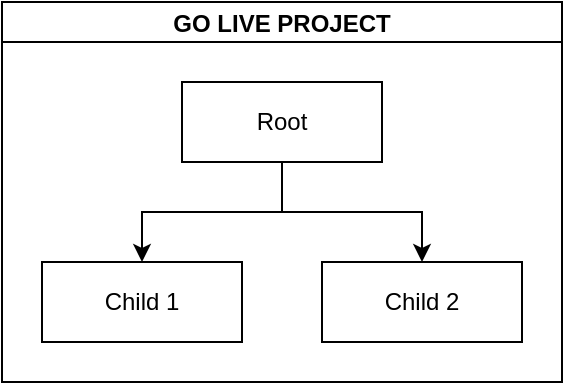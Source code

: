 <mxfile version="20.4.0" type="github">
  <diagram id="TQi7t6NpXrlLMQliiDbz" name="Business Problem">
    <mxGraphModel dx="868" dy="450" grid="1" gridSize="10" guides="1" tooltips="1" connect="1" arrows="1" fold="1" page="1" pageScale="1" pageWidth="850" pageHeight="1100" math="0" shadow="0">
      <root>
        <mxCell id="0" />
        <mxCell id="1" parent="0" />
        <mxCell id="cnXPWbjHOrQOqPqAnLGX-1" value="GO LIVE PROJECT" style="swimlane;startSize=20;horizontal=1;childLayout=treeLayout;horizontalTree=0;resizable=0;containerType=tree;direction=east;" vertex="1" parent="1">
          <mxGeometry x="280" width="280" height="190" as="geometry" />
        </mxCell>
        <mxCell id="cnXPWbjHOrQOqPqAnLGX-2" value="Root" style="whiteSpace=wrap;html=1;" vertex="1" parent="cnXPWbjHOrQOqPqAnLGX-1">
          <mxGeometry x="90" y="40" width="100" height="40" as="geometry" />
        </mxCell>
        <mxCell id="cnXPWbjHOrQOqPqAnLGX-3" value="Child 1" style="whiteSpace=wrap;html=1;" vertex="1" parent="cnXPWbjHOrQOqPqAnLGX-1">
          <mxGeometry x="20" y="130" width="100" height="40" as="geometry" />
        </mxCell>
        <mxCell id="cnXPWbjHOrQOqPqAnLGX-4" value="" style="edgeStyle=elbowEdgeStyle;elbow=vertical;html=1;rounded=0;" edge="1" parent="cnXPWbjHOrQOqPqAnLGX-1" source="cnXPWbjHOrQOqPqAnLGX-2" target="cnXPWbjHOrQOqPqAnLGX-3">
          <mxGeometry relative="1" as="geometry" />
        </mxCell>
        <mxCell id="cnXPWbjHOrQOqPqAnLGX-5" value="Child 2" style="whiteSpace=wrap;html=1;" vertex="1" parent="cnXPWbjHOrQOqPqAnLGX-1">
          <mxGeometry x="160" y="130" width="100" height="40" as="geometry" />
        </mxCell>
        <mxCell id="cnXPWbjHOrQOqPqAnLGX-6" value="" style="edgeStyle=elbowEdgeStyle;elbow=vertical;html=1;rounded=0;" edge="1" parent="cnXPWbjHOrQOqPqAnLGX-1" source="cnXPWbjHOrQOqPqAnLGX-2" target="cnXPWbjHOrQOqPqAnLGX-5">
          <mxGeometry relative="1" as="geometry" />
        </mxCell>
      </root>
    </mxGraphModel>
  </diagram>
</mxfile>
